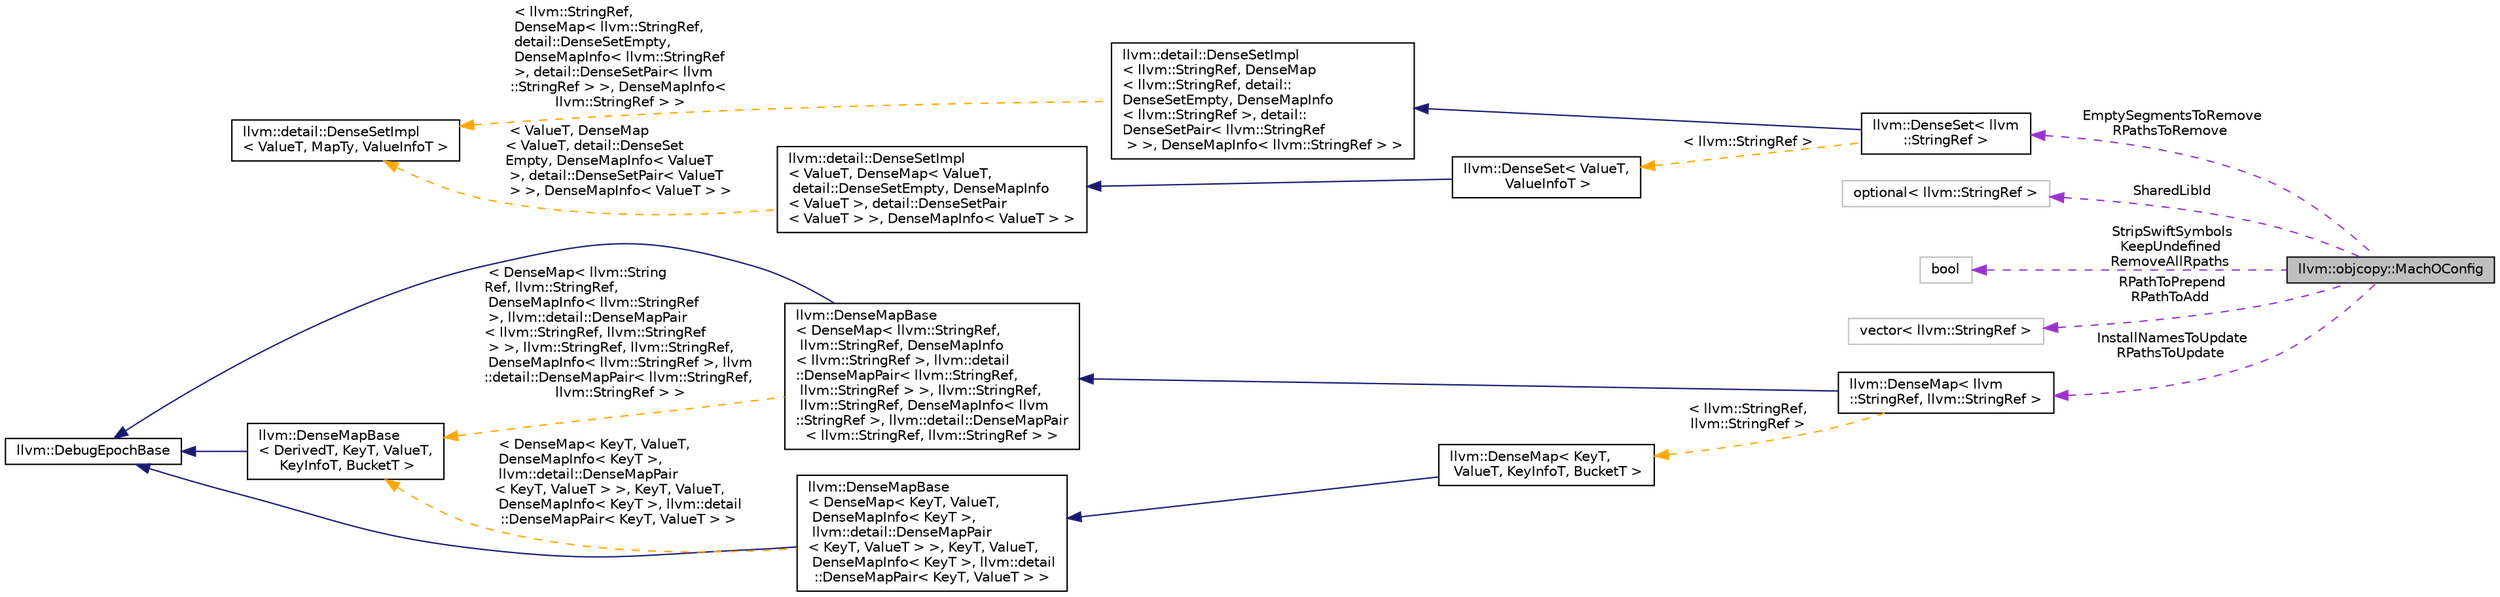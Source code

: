 digraph "llvm::objcopy::MachOConfig"
{
 // LATEX_PDF_SIZE
  bgcolor="transparent";
  edge [fontname="Helvetica",fontsize="10",labelfontname="Helvetica",labelfontsize="10"];
  node [fontname="Helvetica",fontsize="10",shape=record];
  rankdir="LR";
  Node1 [label="llvm::objcopy::MachOConfig",height=0.2,width=0.4,color="black", fillcolor="grey75", style="filled", fontcolor="black",tooltip=" "];
  Node2 -> Node1 [dir="back",color="darkorchid3",fontsize="10",style="dashed",label=" EmptySegmentsToRemove\nRPathsToRemove" ,fontname="Helvetica"];
  Node2 [label="llvm::DenseSet\< llvm\l::StringRef \>",height=0.2,width=0.4,color="black",URL="$classllvm_1_1DenseSet.html",tooltip=" "];
  Node3 -> Node2 [dir="back",color="midnightblue",fontsize="10",style="solid",fontname="Helvetica"];
  Node3 [label="llvm::detail::DenseSetImpl\l\< llvm::StringRef, DenseMap\l\< llvm::StringRef, detail::\lDenseSetEmpty, DenseMapInfo\l\< llvm::StringRef \>, detail::\lDenseSetPair\< llvm::StringRef\l \> \>, DenseMapInfo\< llvm::StringRef \> \>",height=0.2,width=0.4,color="black",URL="$classllvm_1_1detail_1_1DenseSetImpl.html",tooltip=" "];
  Node4 -> Node3 [dir="back",color="orange",fontsize="10",style="dashed",label=" \< llvm::StringRef,\l DenseMap\< llvm::StringRef,\l detail::DenseSetEmpty,\l DenseMapInfo\< llvm::StringRef\l \>, detail::DenseSetPair\< llvm\l::StringRef \> \>, DenseMapInfo\<\l llvm::StringRef \> \>" ,fontname="Helvetica"];
  Node4 [label="llvm::detail::DenseSetImpl\l\< ValueT, MapTy, ValueInfoT \>",height=0.2,width=0.4,color="black",URL="$classllvm_1_1detail_1_1DenseSetImpl.html",tooltip="Base class for DenseSet and DenseSmallSet."];
  Node5 -> Node2 [dir="back",color="orange",fontsize="10",style="dashed",label=" \< llvm::StringRef \>" ,fontname="Helvetica"];
  Node5 [label="llvm::DenseSet\< ValueT,\l ValueInfoT \>",height=0.2,width=0.4,color="black",URL="$classllvm_1_1DenseSet.html",tooltip="Implements a dense probed hash-table based set."];
  Node6 -> Node5 [dir="back",color="midnightblue",fontsize="10",style="solid",fontname="Helvetica"];
  Node6 [label="llvm::detail::DenseSetImpl\l\< ValueT, DenseMap\< ValueT,\l detail::DenseSetEmpty, DenseMapInfo\l\< ValueT \>, detail::DenseSetPair\l\< ValueT \> \>, DenseMapInfo\< ValueT \> \>",height=0.2,width=0.4,color="black",URL="$classllvm_1_1detail_1_1DenseSetImpl.html",tooltip=" "];
  Node4 -> Node6 [dir="back",color="orange",fontsize="10",style="dashed",label=" \< ValueT, DenseMap\l\< ValueT, detail::DenseSet\lEmpty, DenseMapInfo\< ValueT\l \>, detail::DenseSetPair\< ValueT\l \> \>, DenseMapInfo\< ValueT \> \>" ,fontname="Helvetica"];
  Node7 -> Node1 [dir="back",color="darkorchid3",fontsize="10",style="dashed",label=" SharedLibId" ,fontname="Helvetica"];
  Node7 [label="optional\< llvm::StringRef \>",height=0.2,width=0.4,color="grey75",tooltip=" "];
  Node8 -> Node1 [dir="back",color="darkorchid3",fontsize="10",style="dashed",label=" StripSwiftSymbols\nKeepUndefined\nRemoveAllRpaths" ,fontname="Helvetica"];
  Node8 [label="bool",height=0.2,width=0.4,color="grey75",tooltip=" "];
  Node9 -> Node1 [dir="back",color="darkorchid3",fontsize="10",style="dashed",label=" RPathToPrepend\nRPathToAdd" ,fontname="Helvetica"];
  Node9 [label="vector\< llvm::StringRef \>",height=0.2,width=0.4,color="grey75",tooltip=" "];
  Node10 -> Node1 [dir="back",color="darkorchid3",fontsize="10",style="dashed",label=" InstallNamesToUpdate\nRPathsToUpdate" ,fontname="Helvetica"];
  Node10 [label="llvm::DenseMap\< llvm\l::StringRef, llvm::StringRef \>",height=0.2,width=0.4,color="black",URL="$classllvm_1_1DenseMap.html",tooltip=" "];
  Node11 -> Node10 [dir="back",color="midnightblue",fontsize="10",style="solid",fontname="Helvetica"];
  Node11 [label="llvm::DenseMapBase\l\< DenseMap\< llvm::StringRef,\l llvm::StringRef, DenseMapInfo\l\< llvm::StringRef \>, llvm::detail\l::DenseMapPair\< llvm::StringRef,\l llvm::StringRef \> \>, llvm::StringRef,\l llvm::StringRef, DenseMapInfo\< llvm\l::StringRef \>, llvm::detail::DenseMapPair\l\< llvm::StringRef, llvm::StringRef \> \>",height=0.2,width=0.4,color="black",URL="$classllvm_1_1DenseMapBase.html",tooltip=" "];
  Node12 -> Node11 [dir="back",color="midnightblue",fontsize="10",style="solid",fontname="Helvetica"];
  Node12 [label="llvm::DebugEpochBase",height=0.2,width=0.4,color="black",URL="$classllvm_1_1DebugEpochBase.html",tooltip="A base class for data structure classes wishing to make iterators (\"handles\") pointing into themselve..."];
  Node13 -> Node11 [dir="back",color="orange",fontsize="10",style="dashed",label=" \< DenseMap\< llvm::String\lRef, llvm::StringRef,\l DenseMapInfo\< llvm::StringRef\l \>, llvm::detail::DenseMapPair\l\< llvm::StringRef, llvm::StringRef\l \> \>, llvm::StringRef, llvm::StringRef,\l DenseMapInfo\< llvm::StringRef \>, llvm\l::detail::DenseMapPair\< llvm::StringRef,\l llvm::StringRef \> \>" ,fontname="Helvetica"];
  Node13 [label="llvm::DenseMapBase\l\< DerivedT, KeyT, ValueT,\l KeyInfoT, BucketT \>",height=0.2,width=0.4,color="black",URL="$classllvm_1_1DenseMapBase.html",tooltip=" "];
  Node12 -> Node13 [dir="back",color="midnightblue",fontsize="10",style="solid",fontname="Helvetica"];
  Node14 -> Node10 [dir="back",color="orange",fontsize="10",style="dashed",label=" \< llvm::StringRef,\l llvm::StringRef \>" ,fontname="Helvetica"];
  Node14 [label="llvm::DenseMap\< KeyT,\l ValueT, KeyInfoT, BucketT \>",height=0.2,width=0.4,color="black",URL="$classllvm_1_1DenseMap.html",tooltip=" "];
  Node15 -> Node14 [dir="back",color="midnightblue",fontsize="10",style="solid",fontname="Helvetica"];
  Node15 [label="llvm::DenseMapBase\l\< DenseMap\< KeyT, ValueT,\l DenseMapInfo\< KeyT \>,\l llvm::detail::DenseMapPair\l\< KeyT, ValueT \> \>, KeyT, ValueT,\l DenseMapInfo\< KeyT \>, llvm::detail\l::DenseMapPair\< KeyT, ValueT \> \>",height=0.2,width=0.4,color="black",URL="$classllvm_1_1DenseMapBase.html",tooltip=" "];
  Node12 -> Node15 [dir="back",color="midnightblue",fontsize="10",style="solid",fontname="Helvetica"];
  Node13 -> Node15 [dir="back",color="orange",fontsize="10",style="dashed",label=" \< DenseMap\< KeyT, ValueT,\l DenseMapInfo\< KeyT \>,\l llvm::detail::DenseMapPair\l\< KeyT, ValueT \> \>, KeyT, ValueT,\l DenseMapInfo\< KeyT \>, llvm::detail\l::DenseMapPair\< KeyT, ValueT \> \>" ,fontname="Helvetica"];
}

